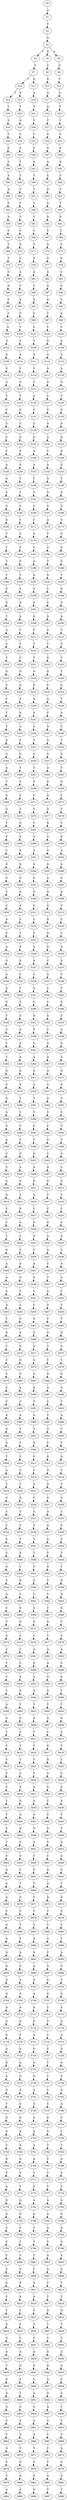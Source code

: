 strict digraph  {
	S0 -> S1 [ label = A ];
	S1 -> S2 [ label = T ];
	S2 -> S3 [ label = G ];
	S3 -> S4 [ label = T ];
	S3 -> S5 [ label = G ];
	S3 -> S6 [ label = A ];
	S4 -> S7 [ label = C ];
	S5 -> S8 [ label = C ];
	S6 -> S9 [ label = G ];
	S7 -> S10 [ label = T ];
	S7 -> S11 [ label = G ];
	S8 -> S12 [ label = G ];
	S9 -> S13 [ label = T ];
	S10 -> S14 [ label = T ];
	S10 -> S15 [ label = G ];
	S11 -> S16 [ label = A ];
	S12 -> S17 [ label = A ];
	S13 -> S18 [ label = G ];
	S14 -> S19 [ label = T ];
	S15 -> S20 [ label = T ];
	S16 -> S21 [ label = T ];
	S17 -> S22 [ label = A ];
	S18 -> S23 [ label = T ];
	S19 -> S24 [ label = C ];
	S20 -> S25 [ label = G ];
	S21 -> S26 [ label = T ];
	S22 -> S27 [ label = T ];
	S23 -> S28 [ label = T ];
	S24 -> S29 [ label = T ];
	S25 -> S30 [ label = C ];
	S26 -> S31 [ label = C ];
	S27 -> S32 [ label = G ];
	S28 -> S33 [ label = C ];
	S29 -> S34 [ label = C ];
	S30 -> S35 [ label = C ];
	S31 -> S36 [ label = C ];
	S32 -> S37 [ label = A ];
	S33 -> S38 [ label = A ];
	S34 -> S39 [ label = C ];
	S35 -> S40 [ label = T ];
	S36 -> S41 [ label = A ];
	S37 -> S42 [ label = A ];
	S38 -> S43 [ label = A ];
	S39 -> S44 [ label = A ];
	S40 -> S45 [ label = T ];
	S41 -> S46 [ label = T ];
	S42 -> S47 [ label = C ];
	S43 -> S48 [ label = T ];
	S44 -> S49 [ label = A ];
	S45 -> S50 [ label = T ];
	S46 -> S51 [ label = T ];
	S47 -> S52 [ label = A ];
	S48 -> S53 [ label = T ];
	S49 -> S54 [ label = C ];
	S50 -> S55 [ label = C ];
	S51 -> S56 [ label = C ];
	S52 -> S57 [ label = A ];
	S53 -> S58 [ label = T ];
	S54 -> S59 [ label = A ];
	S55 -> S60 [ label = T ];
	S56 -> S61 [ label = T ];
	S57 -> S62 [ label = A ];
	S58 -> S63 [ label = G ];
	S59 -> S64 [ label = C ];
	S60 -> S65 [ label = C ];
	S61 -> S66 [ label = C ];
	S62 -> S67 [ label = C ];
	S63 -> S68 [ label = C ];
	S64 -> S69 [ label = T ];
	S65 -> S70 [ label = G ];
	S66 -> S71 [ label = C ];
	S67 -> S72 [ label = A ];
	S68 -> S73 [ label = T ];
	S69 -> S74 [ label = T ];
	S70 -> S75 [ label = A ];
	S71 -> S76 [ label = A ];
	S72 -> S77 [ label = A ];
	S73 -> S78 [ label = G ];
	S74 -> S79 [ label = C ];
	S75 -> S80 [ label = A ];
	S76 -> S81 [ label = A ];
	S77 -> S82 [ label = A ];
	S78 -> S83 [ label = C ];
	S79 -> S84 [ label = G ];
	S80 -> S85 [ label = C ];
	S81 -> S86 [ label = C ];
	S82 -> S87 [ label = A ];
	S83 -> S88 [ label = A ];
	S84 -> S89 [ label = C ];
	S85 -> S90 [ label = A ];
	S86 -> S91 [ label = A ];
	S87 -> S92 [ label = G ];
	S88 -> S93 [ label = A ];
	S89 -> S94 [ label = T ];
	S90 -> S95 [ label = C ];
	S91 -> S96 [ label = C ];
	S92 -> S97 [ label = T ];
	S93 -> S98 [ label = A ];
	S94 -> S99 [ label = G ];
	S95 -> S100 [ label = T ];
	S96 -> S101 [ label = C ];
	S97 -> S102 [ label = C ];
	S98 -> S103 [ label = C ];
	S99 -> S104 [ label = C ];
	S100 -> S105 [ label = C ];
	S101 -> S106 [ label = C ];
	S102 -> S107 [ label = G ];
	S103 -> S108 [ label = A ];
	S104 -> S109 [ label = G ];
	S105 -> S110 [ label = A ];
	S106 -> S111 [ label = A ];
	S107 -> S112 [ label = A ];
	S108 -> S113 [ label = A ];
	S109 -> S114 [ label = G ];
	S110 -> S115 [ label = C ];
	S111 -> S116 [ label = C ];
	S112 -> S117 [ label = A ];
	S113 -> S118 [ label = A ];
	S114 -> S119 [ label = A ];
	S115 -> S120 [ label = C ];
	S116 -> S121 [ label = T ];
	S117 -> S122 [ label = A ];
	S118 -> S123 [ label = C ];
	S119 -> S124 [ label = T ];
	S120 -> S125 [ label = T ];
	S121 -> S126 [ label = A ];
	S122 -> S127 [ label = C ];
	S123 -> S128 [ label = T ];
	S124 -> S129 [ label = C ];
	S125 -> S130 [ label = G ];
	S126 -> S131 [ label = C ];
	S127 -> S132 [ label = T ];
	S128 -> S133 [ label = G ];
	S129 -> S134 [ label = C ];
	S130 -> S135 [ label = C ];
	S131 -> S136 [ label = C ];
	S132 -> S137 [ label = A ];
	S133 -> S138 [ label = A ];
	S134 -> S139 [ label = C ];
	S135 -> S140 [ label = G ];
	S136 -> S141 [ label = G ];
	S137 -> S142 [ label = A ];
	S138 -> S143 [ label = G ];
	S139 -> S144 [ label = C ];
	S140 -> S145 [ label = G ];
	S141 -> S146 [ label = A ];
	S142 -> S147 [ label = C ];
	S143 -> S148 [ label = G ];
	S144 -> S149 [ label = A ];
	S145 -> S150 [ label = G ];
	S146 -> S151 [ label = A ];
	S147 -> S152 [ label = A ];
	S148 -> S153 [ label = G ];
	S149 -> S154 [ label = G ];
	S150 -> S155 [ label = T ];
	S151 -> S156 [ label = T ];
	S152 -> S157 [ label = G ];
	S153 -> S158 [ label = T ];
	S154 -> S159 [ label = A ];
	S155 -> S160 [ label = T ];
	S156 -> S161 [ label = T ];
	S157 -> S162 [ label = A ];
	S158 -> S163 [ label = A ];
	S159 -> S164 [ label = G ];
	S160 -> S165 [ label = C ];
	S161 -> S166 [ label = C ];
	S162 -> S167 [ label = G ];
	S163 -> S168 [ label = C ];
	S164 -> S169 [ label = G ];
	S165 -> S170 [ label = C ];
	S166 -> S171 [ label = C ];
	S167 -> S172 [ label = A ];
	S168 -> S173 [ label = C ];
	S169 -> S174 [ label = T ];
	S170 -> S175 [ label = C ];
	S171 -> S176 [ label = A ];
	S172 -> S177 [ label = T ];
	S173 -> S178 [ label = C ];
	S174 -> S179 [ label = T ];
	S175 -> S180 [ label = C ];
	S176 -> S181 [ label = C ];
	S177 -> S182 [ label = G ];
	S178 -> S183 [ label = G ];
	S179 -> S184 [ label = T ];
	S180 -> S185 [ label = G ];
	S181 -> S186 [ label = A ];
	S182 -> S187 [ label = T ];
	S183 -> S188 [ label = C ];
	S184 -> S189 [ label = T ];
	S185 -> S190 [ label = T ];
	S186 -> S191 [ label = A ];
	S187 -> S192 [ label = G ];
	S188 -> S193 [ label = T ];
	S189 -> S194 [ label = G ];
	S190 -> S195 [ label = G ];
	S191 -> S196 [ label = G ];
	S192 -> S197 [ label = C ];
	S193 -> S198 [ label = G ];
	S194 -> S199 [ label = G ];
	S195 -> S200 [ label = G ];
	S196 -> S201 [ label = G ];
	S197 -> S202 [ label = C ];
	S198 -> S203 [ label = G ];
	S199 -> S204 [ label = T ];
	S200 -> S205 [ label = A ];
	S201 -> S206 [ label = A ];
	S202 -> S207 [ label = A ];
	S203 -> S208 [ label = A ];
	S204 -> S209 [ label = A ];
	S205 -> S210 [ label = T ];
	S206 -> S211 [ label = T ];
	S207 -> S212 [ label = G ];
	S208 -> S213 [ label = T ];
	S209 -> S214 [ label = C ];
	S210 -> S215 [ label = T ];
	S211 -> S216 [ label = T ];
	S212 -> S217 [ label = T ];
	S213 -> S218 [ label = T ];
	S214 -> S219 [ label = T ];
	S215 -> S220 [ label = C ];
	S216 -> S221 [ label = T ];
	S217 -> S222 [ label = G ];
	S218 -> S223 [ label = C ];
	S219 -> S224 [ label = G ];
	S220 -> S225 [ label = G ];
	S221 -> S226 [ label = G ];
	S222 -> S227 [ label = G ];
	S223 -> S228 [ label = T ];
	S224 -> S229 [ label = T ];
	S225 -> S230 [ label = G ];
	S226 -> S231 [ label = G ];
	S227 -> S232 [ label = C ];
	S228 -> S233 [ label = C ];
	S229 -> S234 [ label = C ];
	S230 -> S235 [ label = G ];
	S231 -> S236 [ label = G ];
	S232 -> S237 [ label = A ];
	S233 -> S238 [ label = T ];
	S234 -> S239 [ label = T ];
	S235 -> S240 [ label = A ];
	S236 -> S241 [ label = A ];
	S237 -> S242 [ label = C ];
	S238 -> S243 [ label = A ];
	S239 -> S244 [ label = T ];
	S240 -> S245 [ label = A ];
	S241 -> S246 [ label = A ];
	S242 -> S247 [ label = A ];
	S243 -> S248 [ label = C ];
	S244 -> S249 [ label = G ];
	S245 -> S250 [ label = C ];
	S246 -> S251 [ label = T ];
	S247 -> S252 [ label = G ];
	S248 -> S253 [ label = T ];
	S249 -> S254 [ label = A ];
	S250 -> S255 [ label = G ];
	S251 -> S256 [ label = C ];
	S252 -> S257 [ label = G ];
	S253 -> S258 [ label = C ];
	S254 -> S259 [ label = A ];
	S255 -> S260 [ label = T ];
	S256 -> S261 [ label = T ];
	S257 -> S262 [ label = A ];
	S258 -> S263 [ label = T ];
	S259 -> S264 [ label = T ];
	S260 -> S265 [ label = C ];
	S261 -> S266 [ label = T ];
	S262 -> S267 [ label = G ];
	S263 -> S268 [ label = G ];
	S264 -> S269 [ label = G ];
	S265 -> S270 [ label = C ];
	S266 -> S271 [ label = C ];
	S267 -> S272 [ label = A ];
	S268 -> S273 [ label = C ];
	S269 -> S274 [ label = G ];
	S270 -> S275 [ label = T ];
	S271 -> S276 [ label = T ];
	S272 -> S277 [ label = G ];
	S273 -> S278 [ label = T ];
	S274 -> S279 [ label = T ];
	S275 -> S280 [ label = G ];
	S276 -> S281 [ label = T ];
	S277 -> S282 [ label = A ];
	S278 -> S283 [ label = T ];
	S279 -> S284 [ label = T ];
	S280 -> S285 [ label = G ];
	S281 -> S286 [ label = G ];
	S282 -> S287 [ label = A ];
	S283 -> S288 [ label = G ];
	S284 -> S289 [ label = T ];
	S285 -> S290 [ label = A ];
	S286 -> S291 [ label = A ];
	S287 -> S292 [ label = G ];
	S288 -> S293 [ label = A ];
	S289 -> S294 [ label = G ];
	S290 -> S295 [ label = G ];
	S291 -> S296 [ label = A ];
	S292 -> S297 [ label = A ];
	S293 -> S298 [ label = A ];
	S294 -> S299 [ label = G ];
	S295 -> S300 [ label = G ];
	S296 -> S301 [ label = G ];
	S297 -> S302 [ label = A ];
	S298 -> S303 [ label = A ];
	S299 -> S304 [ label = T ];
	S300 -> S305 [ label = G ];
	S301 -> S306 [ label = G ];
	S302 -> S307 [ label = A ];
	S303 -> S308 [ label = G ];
	S304 -> S309 [ label = C ];
	S305 -> S310 [ label = A ];
	S306 -> S311 [ label = G ];
	S307 -> S312 [ label = A ];
	S308 -> S313 [ label = T ];
	S309 -> S314 [ label = A ];
	S310 -> S315 [ label = C ];
	S311 -> S316 [ label = C ];
	S312 -> S317 [ label = A ];
	S313 -> S318 [ label = C ];
	S314 -> S319 [ label = G ];
	S315 -> S320 [ label = T ];
	S316 -> S321 [ label = T ];
	S317 -> S322 [ label = A ];
	S318 -> S323 [ label = T ];
	S319 -> S324 [ label = A ];
	S320 -> S325 [ label = G ];
	S321 -> S326 [ label = G ];
	S322 -> S327 [ label = G ];
	S323 -> S328 [ label = G ];
	S324 -> S329 [ label = G ];
	S325 -> S330 [ label = G ];
	S326 -> S331 [ label = A ];
	S327 -> S332 [ label = C ];
	S328 -> S333 [ label = G ];
	S329 -> S334 [ label = A ];
	S330 -> S335 [ label = C ];
	S331 -> S336 [ label = C ];
	S332 -> S337 [ label = G ];
	S333 -> S338 [ label = C ];
	S334 -> S339 [ label = A ];
	S335 -> S340 [ label = T ];
	S336 -> S341 [ label = A ];
	S337 -> S342 [ label = C ];
	S338 -> S343 [ label = T ];
	S339 -> S344 [ label = G ];
	S340 -> S345 [ label = A ];
	S341 -> S346 [ label = C ];
	S342 -> S347 [ label = C ];
	S343 -> S348 [ label = A ];
	S344 -> S349 [ label = T ];
	S345 -> S350 [ label = G ];
	S346 -> S351 [ label = G ];
	S347 -> S352 [ label = G ];
	S348 -> S353 [ label = C ];
	S349 -> S354 [ label = C ];
	S350 -> S355 [ label = G ];
	S351 -> S356 [ label = T ];
	S352 -> S357 [ label = C ];
	S353 -> S358 [ label = A ];
	S354 -> S359 [ label = C ];
	S355 -> S360 [ label = G ];
	S356 -> S361 [ label = G ];
	S357 -> S362 [ label = A ];
	S358 -> S363 [ label = G ];
	S359 -> S364 [ label = T ];
	S360 -> S365 [ label = A ];
	S361 -> S366 [ label = A ];
	S362 -> S367 [ label = G ];
	S363 -> S368 [ label = A ];
	S364 -> S369 [ label = G ];
	S365 -> S370 [ label = G ];
	S366 -> S371 [ label = G ];
	S367 -> S372 [ label = A ];
	S368 -> S373 [ label = G ];
	S369 -> S374 [ label = C ];
	S370 -> S375 [ label = G ];
	S371 -> S376 [ label = A ];
	S372 -> S377 [ label = A ];
	S373 -> S378 [ label = G ];
	S374 -> S379 [ label = G ];
	S375 -> S380 [ label = T ];
	S376 -> S381 [ label = T ];
	S377 -> S382 [ label = G ];
	S378 -> S383 [ label = T ];
	S379 -> S384 [ label = A ];
	S380 -> S385 [ label = C ];
	S381 -> S386 [ label = T ];
	S382 -> S387 [ label = G ];
	S383 -> S388 [ label = G ];
	S384 -> S389 [ label = G ];
	S385 -> S390 [ label = C ];
	S386 -> S391 [ label = C ];
	S387 -> S392 [ label = C ];
	S388 -> S393 [ label = T ];
	S389 -> S394 [ label = A ];
	S390 -> S395 [ label = T ];
	S391 -> S396 [ label = T ];
	S392 -> S397 [ label = G ];
	S393 -> S398 [ label = T ];
	S394 -> S399 [ label = C ];
	S395 -> S400 [ label = G ];
	S396 -> S401 [ label = G ];
	S397 -> S402 [ label = C ];
	S398 -> S403 [ label = A ];
	S399 -> S404 [ label = C ];
	S400 -> S405 [ label = A ];
	S401 -> S406 [ label = A ];
	S402 -> S407 [ label = A ];
	S403 -> S408 [ label = C ];
	S404 -> S409 [ label = A ];
	S405 -> S410 [ label = G ];
	S406 -> S411 [ label = G ];
	S407 -> S412 [ label = G ];
	S408 -> S413 [ label = G ];
	S409 -> S414 [ label = G ];
	S410 -> S415 [ label = A ];
	S411 -> S416 [ label = G ];
	S412 -> S417 [ label = T ];
	S413 -> S418 [ label = T ];
	S414 -> S419 [ label = C ];
	S415 -> S420 [ label = G ];
	S416 -> S421 [ label = C ];
	S417 -> S422 [ label = C ];
	S418 -> S423 [ label = C ];
	S419 -> S424 [ label = C ];
	S420 -> S425 [ label = A ];
	S421 -> S426 [ label = A ];
	S422 -> S427 [ label = G ];
	S423 -> S428 [ label = A ];
	S424 -> S429 [ label = T ];
	S425 -> S430 [ label = C ];
	S426 -> S431 [ label = G ];
	S427 -> S432 [ label = G ];
	S428 -> S433 [ label = G ];
	S429 -> S434 [ label = G ];
	S430 -> S435 [ label = C ];
	S431 -> S436 [ label = C ];
	S432 -> S437 [ label = G ];
	S433 -> S438 [ label = C ];
	S434 -> S439 [ label = A ];
	S435 -> S440 [ label = A ];
	S436 -> S441 [ label = A ];
	S437 -> S442 [ label = C ];
	S438 -> S443 [ label = A ];
	S439 -> S444 [ label = A ];
	S440 -> S445 [ label = G ];
	S441 -> S446 [ label = A ];
	S442 -> S447 [ label = T ];
	S443 -> S448 [ label = A ];
	S444 -> S449 [ label = G ];
	S445 -> S450 [ label = C ];
	S446 -> S451 [ label = C ];
	S447 -> S452 [ label = A ];
	S448 -> S453 [ label = C ];
	S449 -> S454 [ label = A ];
	S450 -> S455 [ label = C ];
	S451 -> S456 [ label = C ];
	S452 -> S457 [ label = G ];
	S453 -> S458 [ label = C ];
	S454 -> S459 [ label = T ];
	S455 -> S460 [ label = C ];
	S456 -> S461 [ label = G ];
	S457 -> S462 [ label = T ];
	S458 -> S463 [ label = T ];
	S459 -> S464 [ label = A ];
	S460 -> S465 [ label = A ];
	S461 -> S466 [ label = G ];
	S462 -> S467 [ label = G ];
	S463 -> S468 [ label = G ];
	S464 -> S469 [ label = T ];
	S465 -> S470 [ label = G ];
	S466 -> S471 [ label = A ];
	S467 -> S472 [ label = T ];
	S468 -> S473 [ label = C ];
	S469 -> S474 [ label = C ];
	S470 -> S475 [ label = G ];
	S471 -> S476 [ label = A ];
	S472 -> S477 [ label = T ];
	S473 -> S478 [ label = T ];
	S474 -> S479 [ label = C ];
	S475 -> S480 [ label = G ];
	S476 -> S481 [ label = A ];
	S477 -> S482 [ label = G ];
	S478 -> S483 [ label = G ];
	S479 -> S484 [ label = C ];
	S480 -> S485 [ label = A ];
	S481 -> S486 [ label = A ];
	S482 -> S487 [ label = A ];
	S483 -> S488 [ label = A ];
	S484 -> S489 [ label = C ];
	S485 -> S490 [ label = C ];
	S486 -> S491 [ label = T ];
	S487 -> S492 [ label = C ];
	S488 -> S493 [ label = T ];
	S489 -> S494 [ label = A ];
	S490 -> S495 [ label = A ];
	S491 -> S496 [ label = A ];
	S492 -> S497 [ label = T ];
	S493 -> S498 [ label = A ];
	S494 -> S499 [ label = A ];
	S495 -> S500 [ label = T ];
	S496 -> S501 [ label = T ];
	S497 -> S502 [ label = A ];
	S498 -> S503 [ label = T ];
	S499 -> S504 [ label = A ];
	S500 -> S505 [ label = C ];
	S501 -> S506 [ label = A ];
	S502 -> S507 [ label = C ];
	S503 -> S508 [ label = T ];
	S504 -> S509 [ label = T ];
	S505 -> S510 [ label = C ];
	S506 -> S511 [ label = C ];
	S507 -> S512 [ label = G ];
	S508 -> S513 [ label = G ];
	S509 -> S514 [ label = A ];
	S510 -> S515 [ label = C ];
	S511 -> S516 [ label = C ];
	S512 -> S517 [ label = A ];
	S513 -> S518 [ label = T ];
	S514 -> S519 [ label = T ];
	S515 -> S520 [ label = T ];
	S516 -> S521 [ label = A ];
	S517 -> S522 [ label = A ];
	S518 -> S523 [ label = T ];
	S519 -> S524 [ label = G ];
	S520 -> S525 [ label = G ];
	S521 -> S526 [ label = T ];
	S522 -> S527 [ label = G ];
	S523 -> S528 [ label = G ];
	S524 -> S529 [ label = C ];
	S525 -> S530 [ label = C ];
	S526 -> S531 [ label = C ];
	S527 -> S532 [ label = A ];
	S528 -> S533 [ label = C ];
	S529 -> S534 [ label = T ];
	S530 -> S535 [ label = T ];
	S531 -> S536 [ label = T ];
	S532 -> S537 [ label = A ];
	S533 -> S538 [ label = G ];
	S534 -> S539 [ label = G ];
	S535 -> S540 [ label = T ];
	S536 -> S541 [ label = T ];
	S537 -> S542 [ label = A ];
	S538 -> S543 [ label = T ];
	S539 -> S544 [ label = C ];
	S540 -> S545 [ label = A ];
	S541 -> S546 [ label = T ];
	S542 -> S547 [ label = T ];
	S543 -> S548 [ label = T ];
	S544 -> S549 [ label = A ];
	S545 -> S550 [ label = T ];
	S546 -> S551 [ label = T ];
	S547 -> S552 [ label = G ];
	S548 -> S553 [ label = T ];
	S549 -> S554 [ label = C ];
	S550 -> S555 [ label = G ];
	S551 -> S556 [ label = G ];
	S552 -> S557 [ label = T ];
	S553 -> S558 [ label = G ];
	S554 -> S559 [ label = A ];
	S555 -> S560 [ label = C ];
	S556 -> S561 [ label = C ];
	S557 -> S562 [ label = C ];
	S558 -> S563 [ label = G ];
	S559 -> S564 [ label = C ];
	S560 -> S565 [ label = G ];
	S561 -> S566 [ label = A ];
	S562 -> S567 [ label = T ];
	S563 -> S568 [ label = G ];
	S564 -> S569 [ label = T ];
	S565 -> S570 [ label = G ];
	S566 -> S571 [ label = G ];
	S567 -> S572 [ label = G ];
	S568 -> S573 [ label = T ];
	S569 -> S574 [ label = A ];
	S570 -> S575 [ label = C ];
	S571 -> S576 [ label = C ];
	S572 -> S577 [ label = T ];
	S573 -> S578 [ label = C ];
	S574 -> S579 [ label = C ];
	S575 -> S580 [ label = C ];
	S576 -> S581 [ label = A ];
	S577 -> S582 [ label = A ];
	S578 -> S583 [ label = A ];
	S579 -> S584 [ label = T ];
	S580 -> S585 [ label = C ];
	S581 -> S586 [ label = G ];
	S582 -> S587 [ label = A ];
	S583 -> S588 [ label = C ];
	S584 -> S589 [ label = T ];
	S585 -> S590 [ label = A ];
	S586 -> S591 [ label = C ];
	S587 -> S592 [ label = G ];
	S588 -> S593 [ label = A ];
	S589 -> S594 [ label = T ];
	S590 -> S595 [ label = G ];
	S591 -> S596 [ label = A ];
	S592 -> S597 [ label = A ];
	S593 -> S598 [ label = T ];
	S594 -> S599 [ label = A ];
	S595 -> S600 [ label = T ];
	S596 -> S601 [ label = T ];
	S597 -> S602 [ label = T ];
	S598 -> S603 [ label = T ];
	S599 -> S604 [ label = G ];
	S600 -> S605 [ label = A ];
	S601 -> S606 [ label = A ];
	S602 -> S607 [ label = A ];
	S603 -> S608 [ label = A ];
	S604 -> S609 [ label = T ];
	S605 -> S610 [ label = C ];
	S606 -> S611 [ label = T ];
	S607 -> S612 [ label = C ];
	S608 -> S613 [ label = C ];
	S609 -> S614 [ label = T ];
	S610 -> S615 [ label = T ];
	S611 -> S616 [ label = T ];
	S612 -> S617 [ label = G ];
	S613 -> S618 [ label = T ];
	S614 -> S619 [ label = C ];
	S615 -> S620 [ label = T ];
	S616 -> S621 [ label = T ];
	S617 -> S622 [ label = G ];
	S618 -> S623 [ label = T ];
	S619 -> S624 [ label = T ];
	S620 -> S625 [ label = C ];
	S621 -> S626 [ label = T ];
	S622 -> S627 [ label = A ];
	S623 -> S628 [ label = C ];
	S624 -> S629 [ label = C ];
	S625 -> S630 [ label = A ];
	S626 -> S631 [ label = G ];
	S627 -> S632 [ label = G ];
	S628 -> S633 [ label = A ];
	S629 -> S634 [ label = T ];
	S630 -> S635 [ label = A ];
	S631 -> S636 [ label = A ];
	S632 -> S637 [ label = C ];
	S633 -> S638 [ label = A ];
	S634 -> S639 [ label = T ];
	S635 -> S640 [ label = A ];
	S636 -> S641 [ label = G ];
	S637 -> S642 [ label = C ];
	S638 -> S643 [ label = T ];
	S639 -> S644 [ label = C ];
	S640 -> S645 [ label = G ];
	S641 -> S646 [ label = G ];
	S642 -> S647 [ label = G ];
	S643 -> S648 [ label = C ];
	S644 -> S649 [ label = T ];
	S645 -> S650 [ label = C ];
	S646 -> S651 [ label = A ];
	S647 -> S652 [ label = T ];
	S648 -> S653 [ label = A ];
	S649 -> S654 [ label = C ];
	S650 -> S655 [ label = C ];
	S651 -> S656 [ label = T ];
	S652 -> S657 [ label = C ];
	S653 -> S658 [ label = A ];
	S654 -> S659 [ label = A ];
	S655 -> S660 [ label = C ];
	S656 -> S661 [ label = C ];
	S657 -> S662 [ label = A ];
	S658 -> S663 [ label = C ];
	S659 -> S664 [ label = A ];
	S660 -> S665 [ label = T ];
	S661 -> S666 [ label = T ];
	S662 -> S667 [ label = A ];
	S663 -> S668 [ label = T ];
	S664 -> S669 [ label = A ];
	S665 -> S670 [ label = G ];
	S666 -> S671 [ label = T ];
	S667 -> S672 [ label = G ];
	S668 -> S673 [ label = G ];
	S669 -> S674 [ label = C ];
	S670 -> S675 [ label = C ];
	S671 -> S676 [ label = C ];
	S672 -> S677 [ label = T ];
	S673 -> S678 [ label = C ];
	S674 -> S679 [ label = A ];
	S675 -> S680 [ label = T ];
	S676 -> S681 [ label = T ];
	S677 -> S682 [ label = T ];
	S678 -> S683 [ label = T ];
	S679 -> S684 [ label = A ];
	S680 -> S685 [ label = T ];
	S681 -> S686 [ label = A ];
	S682 -> S687 [ label = A ];
	S683 -> S688 [ label = T ];
	S684 -> S689 [ label = A ];
	S685 -> S690 [ label = A ];
	S686 -> S691 [ label = G ];
	S687 -> S692 [ label = C ];
	S688 -> S693 [ label = A ];
	S689 -> S694 [ label = G ];
	S690 -> S695 [ label = A ];
	S691 -> S696 [ label = A ];
	S692 -> S697 [ label = A ];
	S693 -> S698 [ label = C ];
	S694 -> S699 [ label = A ];
	S695 -> S700 [ label = A ];
	S696 -> S701 [ label = G ];
	S697 -> S702 [ label = G ];
	S698 -> S703 [ label = C ];
	S699 -> S704 [ label = G ];
	S700 -> S705 [ label = G ];
	S701 -> S706 [ label = A ];
	S702 -> S707 [ label = G ];
	S703 -> S708 [ label = G ];
	S704 -> S709 [ label = A ];
	S705 -> S710 [ label = A ];
	S706 -> S711 [ label = A ];
	S707 -> S712 [ label = T ];
	S708 -> S713 [ label = A ];
	S709 -> S714 [ label = A ];
	S710 -> S715 [ label = G ];
	S711 -> S716 [ label = G ];
	S712 -> S717 [ label = T ];
	S713 -> S718 [ label = A ];
	S714 -> S719 [ label = G ];
	S715 -> S720 [ label = C ];
	S716 -> S721 [ label = A ];
	S717 -> S722 [ label = C ];
	S718 -> S723 [ label = A ];
	S719 -> S724 [ label = A ];
	S720 -> S725 [ label = G ];
	S721 -> S726 [ label = G ];
	S722 -> S727 [ label = C ];
	S723 -> S728 [ label = G ];
	S724 -> S729 [ label = G ];
	S725 -> S730 [ label = A ];
	S726 -> S731 [ label = A ];
	S727 -> S732 [ label = T ];
	S728 -> S733 [ label = A ];
	S729 -> S734 [ label = A ];
	S730 -> S735 [ label = G ];
	S731 -> S736 [ label = G ];
	S732 -> S737 [ label = T ];
	S733 -> S738 [ label = C ];
	S734 -> S739 [ label = G ];
	S735 -> S740 [ label = A ];
	S736 -> S741 [ label = A ];
	S737 -> S742 [ label = C ];
	S738 -> S743 [ label = A ];
	S739 -> S744 [ label = T ];
	S740 -> S745 [ label = G ];
	S741 -> S746 [ label = G ];
	S742 -> S747 [ label = C ];
	S743 -> S748 [ label = A ];
	S744 -> S749 [ label = G ];
	S745 -> S750 [ label = G ];
	S746 -> S751 [ label = A ];
	S747 -> S752 [ label = G ];
	S748 -> S753 [ label = T ];
	S749 -> S754 [ label = G ];
	S750 -> S755 [ label = A ];
	S751 -> S756 [ label = A ];
	S752 -> S757 [ label = G ];
	S753 -> S758 [ label = C ];
	S754 -> S759 [ label = C ];
	S755 -> S760 [ label = A ];
	S756 -> S761 [ label = A ];
	S757 -> S762 [ label = T ];
	S758 -> S763 [ label = T ];
	S759 -> S764 [ label = G ];
	S760 -> S765 [ label = A ];
	S761 -> S766 [ label = A ];
	S762 -> S767 [ label = T ];
	S763 -> S768 [ label = A ];
	S764 -> S769 [ label = T ];
	S765 -> S770 [ label = G ];
	S766 -> S771 [ label = C ];
	S767 -> S772 [ label = T ];
	S768 -> S773 [ label = C ];
	S769 -> S774 [ label = A ];
	S770 -> S775 [ label = T ];
	S771 -> S776 [ label = C ];
	S772 -> S777 [ label = T ];
	S773 -> S778 [ label = T ];
	S774 -> S779 [ label = G ];
	S775 -> S780 [ label = G ];
	S776 -> S781 [ label = A ];
	S777 -> S782 [ label = A ];
	S778 -> S783 [ label = G ];
	S779 -> S784 [ label = A ];
	S780 -> S785 [ label = G ];
	S781 -> S786 [ label = A ];
	S782 -> S787 [ label = A ];
	S783 -> S788 [ label = G ];
	S784 -> S789 [ label = C ];
	S785 -> S790 [ label = C ];
	S786 -> S791 [ label = C ];
	S787 -> S792 [ label = A ];
	S788 -> S793 [ label = A ];
	S789 -> S794 [ label = C ];
	S790 -> S795 [ label = C ];
	S791 -> S796 [ label = T ];
	S792 -> S797 [ label = C ];
	S793 -> S798 [ label = A ];
	S794 -> S799 [ label = C ];
	S795 -> S800 [ label = T ];
	S796 -> S801 [ label = T ];
	S797 -> S802 [ label = A ];
	S798 -> S803 [ label = A ];
	S799 -> S804 [ label = T ];
	S800 -> S805 [ label = G ];
	S801 -> S806 [ label = C ];
	S802 -> S807 [ label = A ];
	S803 -> S808 [ label = A ];
	S804 -> S809 [ label = G ];
	S805 -> S810 [ label = G ];
	S806 -> S811 [ label = G ];
	S807 -> S812 [ label = T ];
	S808 -> S813 [ label = T ];
	S809 -> S814 [ label = C ];
	S810 -> S815 [ label = A ];
	S811 -> S816 [ label = A ];
	S812 -> S817 [ label = T ];
	S813 -> S818 [ label = T ];
	S814 -> S819 [ label = T ];
	S815 -> S820 [ label = T ];
	S816 -> S821 [ label = T ];
	S817 -> S822 [ label = G ];
	S818 -> S823 [ label = G ];
	S819 -> S824 [ label = G ];
	S820 -> S825 [ label = C ];
	S821 -> S826 [ label = C ];
	S822 -> S827 [ label = T ];
	S823 -> S828 [ label = T ];
	S824 -> S829 [ label = A ];
	S825 -> S830 [ label = C ];
	S826 -> S831 [ label = C ];
	S827 -> S832 [ label = T ];
	S828 -> S833 [ label = C ];
	S829 -> S834 [ label = G ];
	S830 -> S835 [ label = A ];
	S831 -> S836 [ label = A ];
	S832 -> S837 [ label = G ];
	S833 -> S838 [ label = A ];
	S834 -> S839 [ label = T ];
	S835 -> S840 [ label = G ];
	S836 -> S841 [ label = G ];
	S837 -> S842 [ label = G ];
	S838 -> S843 [ label = A ];
	S839 -> S844 [ label = G ];
	S840 -> S845 [ label = C ];
	S841 -> S846 [ label = C ];
	S842 -> S847 [ label = A ];
	S843 -> S848 [ label = C ];
	S844 -> S849 [ label = G ];
	S845 -> S850 [ label = T ];
	S846 -> S851 [ label = A ];
	S847 -> S852 [ label = G ];
	S848 -> S853 [ label = G ];
	S849 -> S854 [ label = G ];
	S850 -> S855 [ label = G ];
	S851 -> S856 [ label = G ];
	S852 -> S857 [ label = A ];
	S853 -> S858 [ label = T ];
	S854 -> S859 [ label = C ];
	S855 -> S860 [ label = A ];
	S856 -> S861 [ label = A ];
	S857 -> S862 [ label = A ];
	S858 -> S863 [ label = T ];
	S859 -> S864 [ label = T ];
	S860 -> S865 [ label = A ];
	S861 -> S866 [ label = A ];
	S862 -> S867 [ label = C ];
	S863 -> S868 [ label = T ];
	S864 -> S869 [ label = G ];
	S865 -> S870 [ label = T ];
	S866 -> S871 [ label = T ];
	S867 -> S872 [ label = C ];
	S868 -> S873 [ label = A ];
	S869 -> S874 [ label = C ];
	S870 -> S875 [ label = G ];
	S871 -> S876 [ label = G ];
	S872 -> S877 [ label = T ];
	S873 -> S878 [ label = A ];
	S874 -> S879 [ label = T ];
	S875 -> S880 [ label = G ];
	S876 -> S881 [ label = G ];
	S877 -> S882 [ label = A ];
	S878 -> S883 [ label = G ];
	S879 -> S884 [ label = A ];
	S880 -> S885 [ label = A ];
	S881 -> S886 [ label = G ];
	S882 -> S887 [ label = T ];
	S883 -> S888 [ label = T ];
}
